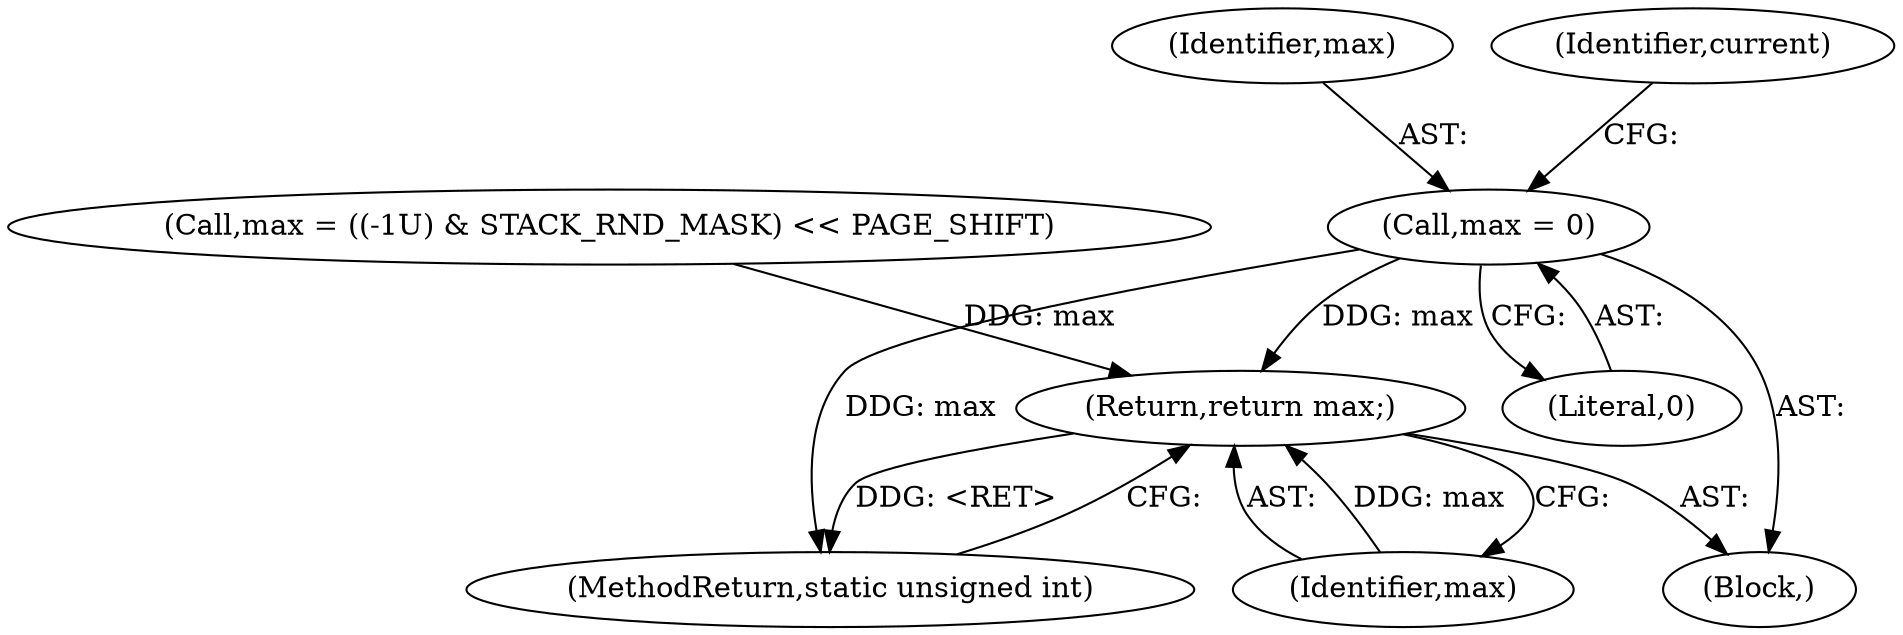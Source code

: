 digraph "1_linux_4e7c22d447bb6d7e37bfe39ff658486ae78e8d77@del" {
"1000104" [label="(Call,max = 0)"];
"1000129" [label="(Return,return max;)"];
"1000131" [label="(MethodReturn,static unsigned int)"];
"1000102" [label="(Block,)"];
"1000105" [label="(Identifier,max)"];
"1000111" [label="(Identifier,current)"];
"1000106" [label="(Literal,0)"];
"1000104" [label="(Call,max = 0)"];
"1000121" [label="(Call,max = ((-1U) & STACK_RND_MASK) << PAGE_SHIFT)"];
"1000130" [label="(Identifier,max)"];
"1000129" [label="(Return,return max;)"];
"1000104" -> "1000102"  [label="AST: "];
"1000104" -> "1000106"  [label="CFG: "];
"1000105" -> "1000104"  [label="AST: "];
"1000106" -> "1000104"  [label="AST: "];
"1000111" -> "1000104"  [label="CFG: "];
"1000104" -> "1000131"  [label="DDG: max"];
"1000104" -> "1000129"  [label="DDG: max"];
"1000129" -> "1000102"  [label="AST: "];
"1000129" -> "1000130"  [label="CFG: "];
"1000130" -> "1000129"  [label="AST: "];
"1000131" -> "1000129"  [label="CFG: "];
"1000129" -> "1000131"  [label="DDG: <RET>"];
"1000130" -> "1000129"  [label="DDG: max"];
"1000121" -> "1000129"  [label="DDG: max"];
}
